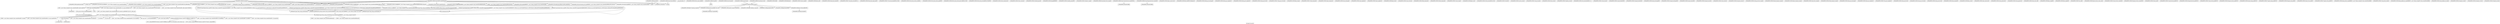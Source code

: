 digraph "Call graph: fix_group.ll" {
	label="Call graph: fix_group.ll";

	Node0x56184197dcd0 [shape=record,label="{_ZN9LAMMPS_NS8FixGroupC2EPNS_6LAMMPSEiPPc}"];
	Node0x56184197dcd0 -> Node0x561841a45a00;
	Node0x56184197dcd0 -> Node0x561841962900;
	Node0x56184197dcd0 -> Node0x5618419622d0;
	Node0x56184197dcd0 -> Node0x561841962260;
	Node0x56184197dcd0 -> Node0x561841a45ca0;
	Node0x56184197dcd0 -> Node0x561841a25ca0;
	Node0x56184197dcd0 -> Node0x56184196d1c0;
	Node0x56184197dcd0 -> Node0x56184197cde0;
	Node0x56184197dcd0 -> Node0x5618419a5910;
	Node0x56184197dcd0 -> Node0x5618419813d0;
	Node0x56184197dcd0 -> Node0x56184199fef0;
	Node0x56184197dcd0 -> Node0x56184195fa90;
	Node0x56184197dcd0 -> Node0x561841a1ee70;
	Node0x56184197dcd0 -> Node0x561841961dd0;
	Node0x56184197dcd0 -> Node0x5618419624a0;
	Node0x56184197dcd0 -> Node0x561841961e60;
	Node0x56184197dcd0 -> Node0x56184195f9e0;
	Node0x56184197dcd0 -> Node0x561841962070;
	Node0x56184197dcd0 -> Node0x561841962b10;
	Node0x561841982500 [shape=record,label="{__gxx_personality_v0}"];
	Node0x561841962260 [shape=record,label="{_ZNKSt7__cxx1112basic_stringIcSt11char_traitsIcESaIcEE6substrEmm}"];
	Node0x561841a45ca0 [shape=record,label="{_ZNSt7__cxx1112basic_stringIcSt11char_traitsIcESaIcEED1Ev}"];
	Node0x561841a25ca0 [shape=record,label="{_ZNSaIcED1Ev}"];
	Node0x56184196d1c0 [shape=record,label="{_ZN9LAMMPS_NS5Group4findERKNSt7__cxx1112basic_stringIcSt11char_traitsIcESaIcEEE}"];
	Node0x5618419a5910 [shape=record,label="{strcmp}"];
	Node0x561841a1ee70 [shape=record,label="{_ZN9LAMMPS_NS5utils16missing_cmd_argsERKNSt7__cxx1112basic_stringIcSt11char_traitsIcESaIcEEEiS8_PNS_5ErrorE}"];
	Node0x561841962b10 [shape=record,label="{_ZNK9LAMMPS_NS6Domain16get_region_by_idERKNSt7__cxx1112basic_stringIcSt11char_traitsIcESaIcEEE}"];
	Node0x561841961e60 [shape=record,label="{_ZN9LAMMPS_NS5Error3allIJRPcRNSt7__cxx1112basic_stringIcSt11char_traitsIcESaIcEEEEEEvRKS9_iSC_DpOT_}"];
	Node0x561841961e60 -> Node0x5618419864c0;
	Node0x561841961e60 -> Node0x561841988ab0;
	Node0x561841961e60 -> Node0x5618419891b0;
	Node0x561841a45a00 [shape=record,label="{_ZN9LAMMPS_NS3FixC2EPNS_6LAMMPSEiPPc}"];
	Node0x561841962900 [shape=record,label="{_ZNSaIcEC1Ev}"];
	Node0x5618419622d0 [shape=record,label="{_ZNSt7__cxx1112basic_stringIcSt11char_traitsIcESaIcEEC2IS3_EEPKcRKS3_}"];
	Node0x5618419622d0 -> Node0x561841975cd0;
	Node0x5618419622d0 -> Node0x56184197a260;
	Node0x5618419622d0 -> Node0x56184197b930;
	Node0x5618419622d0 -> Node0x56184197e080;
	Node0x5618419622d0 -> Node0x56184197fcb0;
	Node0x5618419624a0 [shape=record,label="{_ZdaPv}"];
	Node0x561841961dd0 [shape=record,label="{_ZN9LAMMPS_NS5utils6strdupERKNSt7__cxx1112basic_stringIcSt11char_traitsIcESaIcEEE}"];
	Node0x561841962070 [shape=record,label="{_ZN9LAMMPS_NS8Variable4findEPKc}"];
	Node0x56184195f9e0 [shape=record,label="{_ZN9LAMMPS_NS4Atom11find_customEPKcRiS3_}"];
	Node0x56184195fa90 [shape=record,label="{_ZN9LAMMPS_NS5utils8inumericEPKciS2_bPNS_6LAMMPSE}"];
	Node0x56184199fef0 [shape=record,label="{_ZN9LAMMPS_NS5Error3allIJRiRNSt7__cxx1112basic_stringIcSt11char_traitsIcESaIcEEEEEEvRKS8_iSB_DpOT_}"];
	Node0x56184199fef0 -> Node0x5618419864c0;
	Node0x56184199fef0 -> Node0x56184198ac00;
	Node0x56184199fef0 -> Node0x5618419891b0;
	Node0x561841970ba0 [shape=record,label="{_ZN9LAMMPS_NS3Fix18write_restart_fileEPKc}"];
	Node0x5618419813d0 [shape=record,label="{_ZN9LAMMPS_NS5Error3allIJRPcEEEvRKNSt7__cxx1112basic_stringIcSt11char_traitsIcESaIcEEEiSB_DpOT_}"];
	Node0x5618419813d0 -> Node0x5618419864c0;
	Node0x5618419813d0 -> Node0x56184198b650;
	Node0x5618419813d0 -> Node0x5618419891b0;
	Node0x56184197cde0 [shape=record,label="{_ZN9LAMMPS_NS3FixD2Ev}"];
	Node0x56184198c360 [shape=record,label="{_ZN9LAMMPS_NS8FixGroupD2Ev}"];
	Node0x56184198c360 -> Node0x5618419624a0;
	Node0x56184198c360 -> Node0x56184197cde0;
	Node0x56184198ea30 [shape=record,label="{_ZN9LAMMPS_NS8FixGroupD0Ev}"];
	Node0x56184198ea30 -> Node0x5618419806b0;
	Node0x5618419806b0 [shape=record,label="{_ZdlPv}"];
	Node0x561841992be0 [shape=record,label="{_ZN9LAMMPS_NS8FixGroup7setmaskEv}"];
	Node0x561841993280 [shape=record,label="{_ZN9LAMMPS_NS8FixGroup4initEv}"];
	Node0x561841993280 -> Node0x561841962900;
	Node0x561841993280 -> Node0x5618419622d0;
	Node0x561841993280 -> Node0x561841a25ca0;
	Node0x561841993280 -> Node0x561841a45ca0;
	Node0x561841993280 -> Node0x561841961e60;
	Node0x561841993280 -> Node0x56184195f9e0;
	Node0x561841993280 -> Node0x561841999fb0;
	Node0x561841993280 -> Node0x5618419948c0;
	Node0x561841993280 -> Node0x5618419989f0;
	Node0x561841993280 -> Node0x561841962070;
	Node0x561841993280 -> Node0x561841962b10;
	Node0x561841993280 -> Node0x5618419978c0;
	Node0x561841993280 -> Node0x561841995650;
	Node0x5618419948c0 [shape=record,label="{_ZN9LAMMPS_NS5Error3allIJRNSt7__cxx1112basic_stringIcSt11char_traitsIcESaIcEEEEEEvRKS7_iSA_DpOT_}"];
	Node0x5618419948c0 -> Node0x5618419864c0;
	Node0x5618419948c0 -> Node0x56184199b080;
	Node0x5618419948c0 -> Node0x5618419891b0;
	Node0x561841995650 [shape=record,label="{_ZN9LAMMPS_NS5utils8strmatchERKNSt7__cxx1112basic_stringIcSt11char_traitsIcESaIcEEES8_}"];
	Node0x5618419978c0 [shape=record,label="{__dynamic_cast}"];
	Node0x5618419989f0 [shape=record,label="{_ZN9LAMMPS_NS8Variable9atomstyleEi}"];
	Node0x561841999fb0 [shape=record,label="{_ZN9LAMMPS_NS5Error3allERKNSt7__cxx1112basic_stringIcSt11char_traitsIcESaIcEEEiS8_}"];
	Node0x56184199d260 [shape=record,label="{_ZN9LAMMPS_NS8FixGroup5setupEi}"];
	Node0x56184199d260 -> Node0x56184199eb80;
	Node0x56184199eb80 [shape=record,label="{_ZN9LAMMPS_NS8FixGroup9set_groupEv}"];
	Node0x56184199eb80 -> Node0x56184197bd80;
	Node0x56184199eb80 -> Node0x56184198f200;
	Node0x56184199eb80 -> Node0x5618419a37b0;
	Node0x56184199eb80 -> Node0x5618419a40a0;
	Node0x56184199eb80 -> Node0x5618419a7290;
	Node0x56184199eb80 -> Node0x5618419aa9f0;
	Node0x56184199eb80 -> Node0x5618419acb00;
	Node0x561841a35350 [shape=record,label="{_ZN9LAMMPS_NS3Fix3dofEi}"];
	Node0x561841a3a7d0 [shape=record,label="{_ZN9LAMMPS_NS3Fix6deformEi}"];
	Node0x561841a3af50 [shape=record,label="{_ZN9LAMMPS_NS3Fix12reset_targetEd}"];
	Node0x561841a3c000 [shape=record,label="{_ZN9LAMMPS_NS3Fix8reset_dtEv}"];
	Node0x561841a400c0 [shape=record,label="{_ZN9LAMMPS_NS3Fix16read_data_headerEPc}"];
	Node0x561841a4f3a0 [shape=record,label="{_ZN9LAMMPS_NS3Fix17read_data_sectionEPciS1_i}"];
	Node0x56184196b890 [shape=record,label="{_ZN9LAMMPS_NS3Fix20read_data_skip_linesEPc}"];
	Node0x56184196b450 [shape=record,label="{_ZN9LAMMPS_NS3Fix17write_data_headerEP8_IO_FILEi}"];
	Node0x56184195f7b0 [shape=record,label="{_ZN9LAMMPS_NS3Fix23write_data_section_sizeEiRiS1_}"];
	Node0x561841a23d90 [shape=record,label="{_ZN9LAMMPS_NS3Fix23write_data_section_packEiPPd}"];
	Node0x561841989c40 [shape=record,label="{_ZN9LAMMPS_NS3Fix26write_data_section_keywordEiP8_IO_FILE}"];
	Node0x5618419f71b0 [shape=record,label="{_ZN9LAMMPS_NS3Fix18write_data_sectionEiP8_IO_FILEiPPdi}"];
	Node0x561841a00590 [shape=record,label="{_ZN9LAMMPS_NS3Fix13zero_momentumEv}"];
	Node0x5618419f3fd0 [shape=record,label="{_ZN9LAMMPS_NS3Fix13zero_rotationEv}"];
	Node0x5618419f36e0 [shape=record,label="{_ZN9LAMMPS_NS3Fix15rebuild_specialEv}"];
	Node0x5618419c2eb0 [shape=record,label="{_ZN9LAMMPS_NS3Fix5imageERPiRPPd}"];
	Node0x561841a00e50 [shape=record,label="{_ZN9LAMMPS_NS3Fix12modify_paramEiPPc}"];
	Node0x5618419f16a0 [shape=record,label="{_ZN9LAMMPS_NS3Fix12memory_usageEv}"];
	Node0x561841975cd0 [shape=record,label="{_ZNSt7__cxx1112basic_stringIcSt11char_traitsIcESaIcEE13_M_local_dataEv}"];
	Node0x56184197a260 [shape=record,label="{_ZNSt7__cxx1112basic_stringIcSt11char_traitsIcESaIcEE12_Alloc_hiderC1EPcRKS3_}"];
	Node0x56184197e080 [shape=record,label="{_ZNSt7__cxx1112basic_stringIcSt11char_traitsIcESaIcEE12_M_constructIPKcEEvT_S8_}"];
	Node0x56184197e080 -> Node0x5618419e6c90;
	Node0x5618419ad380 [shape=record,label="{_ZN9LAMMPS_NS8FixGroup10post_forceEi}"];
	Node0x5618419ad380 -> Node0x56184199eb80;
	Node0x5618419add90 [shape=record,label="{_ZN9LAMMPS_NS8FixGroup16post_force_respaEiii}"];
	Node0x56184197bd80 [shape=record,label="{_ZN9LAMMPS_NS6Modify17clearstep_computeEv}"];
	Node0x56184198f200 [shape=record,label="{_ZN9LAMMPS_NS6Memory6createIdEEPT_RS3_iPKc}"];
	Node0x56184198f200 -> Node0x561841a23200;
	Node0x5618419a37b0 [shape=record,label="{_ZN9LAMMPS_NS8Variable12compute_atomEiiPdii}"];
	Node0x5618419a40a0 [shape=record,label="{_ZN9LAMMPS_NS6Modify15addstep_computeEl}"];
	Node0x5618419a7290 [shape=record,label="{_ZN9LAMMPS_NS6Region8prematchEv}"];
	Node0x5618419aa9f0 [shape=record,label="{_ZN9LAMMPS_NS6Region5matchEddd}"];
	Node0x5618419acb00 [shape=record,label="{_ZN9LAMMPS_NS6Memory7destroyIdEEvRPT_}"];
	Node0x5618419acb00 -> Node0x5618419b5010;
	Node0x5618419b9200 [shape=record,label="{_ZN9LAMMPS_NS8FixGroup17pack_forward_commEiPiPdiS1_}"];
	Node0x5618419b9200 -> Node0x5618419b9820;
	Node0x5618419b9820 [shape=record,label="{_ZN9LAMMPS_NS4ubufC2ERKi}"];
	Node0x5618419bb9b0 [shape=record,label="{_ZN9LAMMPS_NS8FixGroup19unpack_forward_commEiiPd}"];
	Node0x5618419bb9b0 -> Node0x5618419bd140;
	Node0x5618419bd140 [shape=record,label="{_ZN9LAMMPS_NS4ubufC2ERKd}"];
	Node0x5618419bef90 [shape=record,label="{_ZN9LAMMPS_NS8FixGroup7extractEPKcRi}"];
	Node0x5618419bef90 -> Node0x5618419a5910;
	Node0x5618419c0f00 [shape=record,label="{_ZN9LAMMPS_NS3Fix16post_constructorEv}"];
	Node0x5618419c1630 [shape=record,label="{_ZN9LAMMPS_NS3Fix9init_listEiPNS_9NeighListE}"];
	Node0x5618419c2e40 [shape=record,label="{_ZN9LAMMPS_NS3Fix18setup_pre_exchangeEv}"];
	Node0x5618419c4930 [shape=record,label="{_ZN9LAMMPS_NS3Fix18setup_pre_neighborEv}"];
	Node0x5618419c50f0 [shape=record,label="{_ZN9LAMMPS_NS3Fix19setup_post_neighborEv}"];
	Node0x5618419c7020 [shape=record,label="{_ZN9LAMMPS_NS3Fix15setup_pre_forceEi}"];
	Node0x5618419c7b60 [shape=record,label="{_ZN9LAMMPS_NS3Fix17setup_pre_reverseEii}"];
	Node0x5618419c87d0 [shape=record,label="{_ZN9LAMMPS_NS3Fix9min_setupEi}"];
	Node0x5618419bfe80 [shape=record,label="{_ZN9LAMMPS_NS3Fix17initial_integrateEi}"];
	Node0x5618419ca350 [shape=record,label="{_ZN9LAMMPS_NS3Fix14post_integrateEv}"];
	Node0x5618419cb390 [shape=record,label="{_ZN9LAMMPS_NS3Fix12pre_exchangeEv}"];
	Node0x5618419cc720 [shape=record,label="{_ZN9LAMMPS_NS3Fix12pre_neighborEv}"];
	Node0x5618419cdb90 [shape=record,label="{_ZN9LAMMPS_NS3Fix13post_neighborEv}"];
	Node0x5618419cf620 [shape=record,label="{_ZN9LAMMPS_NS3Fix9pre_forceEi}"];
	Node0x5618419cf900 [shape=record,label="{_ZN9LAMMPS_NS3Fix11pre_reverseEii}"];
	Node0x5618419d2b80 [shape=record,label="{_ZN9LAMMPS_NS3Fix15final_integrateEv}"];
	Node0x5618419d3970 [shape=record,label="{_ZN9LAMMPS_NS3Fix15fused_integrateEi}"];
	Node0x5618419d48f0 [shape=record,label="{_ZN9LAMMPS_NS3Fix11end_of_stepEv}"];
	Node0x5618419d5980 [shape=record,label="{_ZN9LAMMPS_NS3Fix8post_runEv}"];
	Node0x5618419d6770 [shape=record,label="{_ZN9LAMMPS_NS3Fix13write_restartEP8_IO_FILE}"];
	Node0x56184197b2c0 [shape=record,label="{_ZSt10__distanceIPKcENSt15iterator_traitsIT_E15difference_typeES3_S3_St26random_access_iterator_tag}"];
	Node0x5618419f4470 [shape=record,label="{_ZSt19__iterator_categoryIPKcENSt15iterator_traitsIT_E17iterator_categoryERKS3_}"];
	Node0x561841a064f0 [shape=record,label="{_ZN9__gnu_cxx11char_traitsIcE6lengthEPKc}"];
	Node0x561841a064f0 -> Node0x5618419f1290;
	Node0x5618419d9710 [shape=record,label="{_ZN9LAMMPS_NS3Fix7restartEPc}"];
	Node0x5618419a0830 [shape=record,label="{_ZN9LAMMPS_NS3Fix11grow_arraysEi}"];
	Node0x5618419dbd50 [shape=record,label="{_ZN9LAMMPS_NS3Fix11copy_arraysEiii}"];
	Node0x5618419ddeb0 [shape=record,label="{_ZN9LAMMPS_NS3Fix10set_arraysEi}"];
	Node0x5618419e4080 [shape=record,label="{_ZN9LAMMPS_NS3Fix13update_arraysEii}"];
	Node0x5618419e53b0 [shape=record,label="{_ZN9LAMMPS_NS3Fix12set_moleculeEiiiPdS1_S1_}"];
	Node0x5618419e69a0 [shape=record,label="{_ZN9LAMMPS_NS3Fix11clear_bonusEv}"];
	Node0x5618419e6de0 [shape=record,label="{_ZN9LAMMPS_NS3Fix11pack_borderEiPiPd}"];
	Node0x5618419e7470 [shape=record,label="{_ZN9LAMMPS_NS3Fix13unpack_borderEiiPd}"];
	Node0x5618419e98a0 [shape=record,label="{_ZN9LAMMPS_NS3Fix13pack_exchangeEiPd}"];
	Node0x5618419eabf0 [shape=record,label="{_ZN9LAMMPS_NS3Fix15unpack_exchangeEiPd}"];
	Node0x5618419ed490 [shape=record,label="{_ZN9LAMMPS_NS3Fix12pack_restartEiPd}"];
	Node0x5618419ee410 [shape=record,label="{_ZN9LAMMPS_NS3Fix14unpack_restartEii}"];
	Node0x5618419efa70 [shape=record,label="{_ZN9LAMMPS_NS3Fix12size_restartEi}"];
	Node0x5618419f1fa0 [shape=record,label="{_ZN9LAMMPS_NS3Fix15maxsize_restartEv}"];
	Node0x5618419f2bf0 [shape=record,label="{_ZN9LAMMPS_NS3Fix21setup_pre_force_respaEii}"];
	Node0x5618419f4930 [shape=record,label="{_ZN9LAMMPS_NS3Fix23initial_integrate_respaEiii}"];
	Node0x5618419f5af0 [shape=record,label="{_ZN9LAMMPS_NS3Fix20post_integrate_respaEii}"];
	Node0x5618419f8040 [shape=record,label="{_ZN9LAMMPS_NS3Fix15pre_force_respaEiii}"];
	Node0x5618419f8e50 [shape=record,label="{_ZN9LAMMPS_NS3Fix21final_integrate_respaEii}"];
	Node0x5618419f9be0 [shape=record,label="{_ZN9LAMMPS_NS3Fix16min_pre_exchangeEv}"];
	Node0x5618419faaf0 [shape=record,label="{_ZN9LAMMPS_NS3Fix16min_pre_neighborEv}"];
	Node0x5618419fbb80 [shape=record,label="{_ZN9LAMMPS_NS3Fix17min_post_neighborEv}"];
	Node0x5618419fcaa0 [shape=record,label="{_ZN9LAMMPS_NS3Fix13min_pre_forceEi}"];
	Node0x5618419fdd30 [shape=record,label="{_ZN9LAMMPS_NS3Fix15min_pre_reverseEii}"];
	Node0x5618419fee00 [shape=record,label="{_ZN9LAMMPS_NS3Fix14min_post_forceEi}"];
	Node0x5618419ffe50 [shape=record,label="{_ZN9LAMMPS_NS3Fix10min_energyEPd}"];
	Node0x561841a01840 [shape=record,label="{_ZN9LAMMPS_NS3Fix9min_storeEv}"];
	Node0x561841a02560 [shape=record,label="{_ZN9LAMMPS_NS3Fix14min_clearstoreEv}"];
	Node0x561841a05c90 [shape=record,label="{_ZN9LAMMPS_NS3Fix13min_pushstoreEv}"];
	Node0x561841a072f0 [shape=record,label="{_ZN9LAMMPS_NS3Fix12min_popstoreEv}"];
	Node0x561841a08680 [shape=record,label="{_ZN9LAMMPS_NS3Fix13min_reset_refEv}"];
	Node0x561841a09a60 [shape=record,label="{_ZN9LAMMPS_NS3Fix8min_stepEdPd}"];
	Node0x561841a0aaa0 [shape=record,label="{_ZN9LAMMPS_NS3Fix9max_alphaEPd}"];
	Node0x561841a0bbb0 [shape=record,label="{_ZN9LAMMPS_NS3Fix7min_dofEv}"];
	Node0x561841a0c860 [shape=record,label="{_ZN9LAMMPS_NS3Fix22pack_reverse_comm_sizeEii}"];
	Node0x561841a0da40 [shape=record,label="{_ZN9LAMMPS_NS3Fix17pack_reverse_commEiiPd}"];
	Node0x561841a1ef50 [shape=record,label="{_ZN9LAMMPS_NS3Fix19unpack_reverse_commEiPiPd}"];
	Node0x56184198a210 [shape=record,label="{_ZN9LAMMPS_NS3Fix10reset_gridEv}"];
	Node0x561841a1fd60 [shape=record,label="{_ZN9LAMMPS_NS3Fix17pack_forward_gridEiPviPi}"];
	Node0x561841a22b10 [shape=record,label="{_ZN9LAMMPS_NS3Fix19unpack_forward_gridEiPviPi}"];
	Node0x561841a235f0 [shape=record,label="{_ZN9LAMMPS_NS3Fix17pack_reverse_gridEiPviPi}"];
	Node0x561841a251c0 [shape=record,label="{_ZN9LAMMPS_NS3Fix19unpack_reverse_gridEiPviPi}"];
	Node0x561841a22da0 [shape=record,label="{_ZN9LAMMPS_NS3Fix15pack_remap_gridEiPviPi}"];
	Node0x561841a234e0 [shape=record,label="{_ZN9LAMMPS_NS3Fix17unpack_remap_gridEiPviPi}"];
	Node0x561841a27510 [shape=record,label="{_ZN9LAMMPS_NS3Fix16unpack_read_gridEiPc}"];
	Node0x561841a27ac0 [shape=record,label="{_ZN9LAMMPS_NS3Fix15pack_write_gridEiPv}"];
	Node0x561841a29f70 [shape=record,label="{_ZN9LAMMPS_NS3Fix17unpack_write_gridEiPvPi}"];
	Node0x561841a2b390 [shape=record,label="{_ZN9LAMMPS_NS3Fix16get_grid_by_nameERKNSt7__cxx1112basic_stringIcSt11char_traitsIcESaIcEEERi}"];
	Node0x561841a2bd80 [shape=record,label="{_ZN9LAMMPS_NS3Fix17get_grid_by_indexEi}"];
	Node0x561841a2c5b0 [shape=record,label="{_ZN9LAMMPS_NS3Fix20get_griddata_by_nameEiRKNSt7__cxx1112basic_stringIcSt11char_traitsIcESaIcEEERi}"];
	Node0x561841a31ae0 [shape=record,label="{_ZN9LAMMPS_NS3Fix21get_griddata_by_indexEi}"];
	Node0x561841a32400 [shape=record,label="{_ZN9LAMMPS_NS3Fix14compute_scalarEv}"];
	Node0x561841a334e0 [shape=record,label="{_ZN9LAMMPS_NS3Fix14compute_vectorEi}"];
	Node0x561841a2c090 [shape=record,label="{_ZN9LAMMPS_NS3Fix13compute_arrayEii}"];
	Node0x56184197b930 [shape=record,label="{_ZNSt11char_traitsIcE6lengthEPKc}"];
	Node0x56184197b930 -> Node0x561841a064f0;
	Node0x56184197b930 -> Node0x561841a24b90;
	Node0x56184197fcb0 [shape=record,label="{_ZNSt7__cxx1112basic_stringIcSt11char_traitsIcESaIcEE12_Alloc_hiderD2Ev}"];
	Node0x56184197fcb0 -> Node0x5618419acee0;
	Node0x5618419e6c90 [shape=record,label="{_ZNSt7__cxx1112basic_stringIcSt11char_traitsIcESaIcEE16_M_construct_auxIPKcEEvT_S8_St12__false_type}"];
	Node0x5618419e6c90 -> Node0x5618419b0230;
	Node0x5618419b0230 [shape=record,label="{_ZNSt7__cxx1112basic_stringIcSt11char_traitsIcESaIcEE12_M_constructIPKcEEvT_S8_St20forward_iterator_tag}"];
	Node0x5618419b0230 -> Node0x5618419c21f0;
	Node0x5618419b0230 -> Node0x561841a2b0f0;
	Node0x5618419b0230 -> Node0x5618419badd0;
	Node0x5618419b0230 -> Node0x56184199fe30;
	Node0x5618419b0230 -> Node0x5618419f6520;
	Node0x5618419b0230 -> Node0x561841a53e70;
	Node0x5618419b0230 -> Node0x561841a53ef0;
	Node0x5618419b0230 -> Node0x561841a53f70;
	Node0x5618419b0230 -> Node0x561841a53ff0;
	Node0x5618419b0230 -> Node0x561841a54070;
	Node0x5618419b0230 -> Node0x561841a540f0;
	Node0x5618419b0230 -> Node0x561841a54170;
	Node0x5618419b0230 -> Node0x5618419f5630;
	Node0x5618419b0230 -> Node0x561841992040;
	Node0x5618419c21f0 [shape=record,label="{_ZN9__gnu_cxx17__is_null_pointerIKcEEbPT_}"];
	Node0x561841a2b0f0 [shape=record,label="{_ZSt19__throw_logic_errorPKc}"];
	Node0x5618419badd0 [shape=record,label="{_ZSt8distanceIPKcENSt15iterator_traitsIT_E15difference_typeES3_S3_}"];
	Node0x5618419badd0 -> Node0x5618419f4470;
	Node0x5618419badd0 -> Node0x56184197b2c0;
	Node0x5618419f6520 [shape=record,label="{_ZNSt7__cxx1112basic_stringIcSt11char_traitsIcESaIcEE7_M_dataEPc}"];
	Node0x56184199fe30 [shape=record,label="{_ZNSt7__cxx1112basic_stringIcSt11char_traitsIcESaIcEE9_M_createERmm}"];
	Node0x561841a53e70 [shape=record,label="{_ZNSt7__cxx1112basic_stringIcSt11char_traitsIcESaIcEE11_M_capacityEm}"];
	Node0x561841a53f70 [shape=record,label="{_ZNSt7__cxx1112basic_stringIcSt11char_traitsIcESaIcEE13_S_copy_charsEPcPKcS7_}"];
	Node0x561841a53ef0 [shape=record,label="{_ZNKSt7__cxx1112basic_stringIcSt11char_traitsIcESaIcEE7_M_dataEv}"];
	Node0x561841a53ff0 [shape=record,label="{__cxa_begin_catch}"];
	Node0x561841a54070 [shape=record,label="{_ZNSt7__cxx1112basic_stringIcSt11char_traitsIcESaIcEE10_M_disposeEv}"];
	Node0x561841a540f0 [shape=record,label="{__cxa_rethrow}"];
	Node0x561841a54170 [shape=record,label="{__cxa_end_catch}"];
	Node0x561841992040 [shape=record,label="{__clang_call_terminate}"];
	Node0x561841992040 -> Node0x561841a53ff0;
	Node0x561841992040 -> Node0x5618419a51d0;
	Node0x5618419a51d0 [shape=record,label="{_ZSt9terminatev}"];
	Node0x5618419f5630 [shape=record,label="{_ZNSt7__cxx1112basic_stringIcSt11char_traitsIcESaIcEE13_M_set_lengthEm}"];
	Node0x561841a24b90 [shape=record,label="{strlen}"];
	Node0x5618419f1290 [shape=record,label="{_ZN9__gnu_cxx11char_traitsIcE2eqERKcS3_}"];
	Node0x5618419acee0 [shape=record,label="{_ZNSaIcED2Ev}"];
	Node0x5618419891b0 [shape=record,label="{_ZN9LAMMPS_NS5Error4_allERKNSt7__cxx1112basic_stringIcSt11char_traitsIcESaIcEEEiN3fmt6v9_lmp17basic_string_viewIcEENSA_17basic_format_argsINSA_20basic_format_contextINSA_8appenderEcEEEE}"];
	Node0x5618419864c0 [shape=record,label="{_ZN3fmt6v9_lmp17basic_string_viewIcEC2ISt11char_traitsIcESaIcEEERKNSt7__cxx1112basic_stringIcT_T0_EE}"];
	Node0x5618419864c0 -> Node0x56184199a020;
	Node0x5618419864c0 -> Node0x561841a3c7f0;
	Node0x561841988ab0 [shape=record,label="{_ZN3fmt6v9_lmp16make_format_argsINS0_20basic_format_contextINS0_8appenderEcEEJRPcRNSt7__cxx1112basic_stringIcSt11char_traitsIcESaIcEEEEEENS0_16format_arg_storeIT_JDpNSt9remove_cvINSt16remove_referenceIT0_E4typeEE4typeEEEEDpOSI_}"];
	Node0x561841988ab0 -> Node0x5618419ccd90;
	Node0x561841988ab0 -> Node0x5618419a2b50;
	Node0x561841988ab0 -> Node0x5618419bf5d0;
	Node0x561841988ab0 -> Node0x5618419ad040;
	Node0x5618419ccd90 [shape=record,label="{_ZN3fmt6v9_lmp6detail14to_string_viewIcSt11char_traitsIcESaIcEEENS0_17basic_string_viewIT_EERKNSt7__cxx1112basic_stringIS7_T0_T1_EE}"];
	Node0x5618419ccd90 -> Node0x5618419864c0;
	Node0x56184199a020 [shape=record,label="{_ZNKSt7__cxx1112basic_stringIcSt11char_traitsIcESaIcEE4dataEv}"];
	Node0x561841a3c7f0 [shape=record,label="{_ZNKSt7__cxx1112basic_stringIcSt11char_traitsIcESaIcEE4sizeEv}"];
	Node0x5618419a2b50 [shape=record,label="{llvm.memcpy.p0.p0.i64}"];
	Node0x5618419bf5d0 [shape=record,label="{_ZNK3fmt6v9_lmp17basic_string_viewIcE4dataEv}"];
	Node0x5618419ad040 [shape=record,label="{_ZNK3fmt6v9_lmp17basic_string_viewIcE4sizeEv}"];
	Node0x56184198ac00 [shape=record,label="{_ZN3fmt6v9_lmp16make_format_argsINS0_20basic_format_contextINS0_8appenderEcEEJRiRNSt7__cxx1112basic_stringIcSt11char_traitsIcESaIcEEEEEENS0_16format_arg_storeIT_JDpNSt9remove_cvINSt16remove_referenceIT0_E4typeEE4typeEEEEDpOSH_}"];
	Node0x56184198ac00 -> Node0x5618419ccd90;
	Node0x56184198ac00 -> Node0x5618419a2b50;
	Node0x56184198ac00 -> Node0x5618419bf5d0;
	Node0x56184198ac00 -> Node0x5618419ad040;
	Node0x56184198b650 [shape=record,label="{_ZN3fmt6v9_lmp16make_format_argsINS0_20basic_format_contextINS0_8appenderEcEEJRPcEEENS0_16format_arg_storeIT_JDpNSt9remove_cvINSt16remove_referenceIT0_E4typeEE4typeEEEEDpOSB_}"];
	Node0x56184198b650 -> Node0x5618419a2b50;
	Node0x56184199b080 [shape=record,label="{_ZN3fmt6v9_lmp16make_format_argsINS0_20basic_format_contextINS0_8appenderEcEEJRNSt7__cxx1112basic_stringIcSt11char_traitsIcESaIcEEEEEENS0_16format_arg_storeIT_JDpNSt9remove_cvINSt16remove_referenceIT0_E4typeEE4typeEEEEDpOSG_}"];
	Node0x56184199b080 -> Node0x5618419ccd90;
	Node0x56184199b080 -> Node0x5618419a2b50;
	Node0x56184199b080 -> Node0x5618419bf5d0;
	Node0x56184199b080 -> Node0x5618419ad040;
	Node0x561841a23200 [shape=record,label="{_ZN9LAMMPS_NS6Memory7smallocElPKc}"];
	Node0x5618419b5010 [shape=record,label="{_ZN9LAMMPS_NS6Memory5sfreeEPv}"];
}
